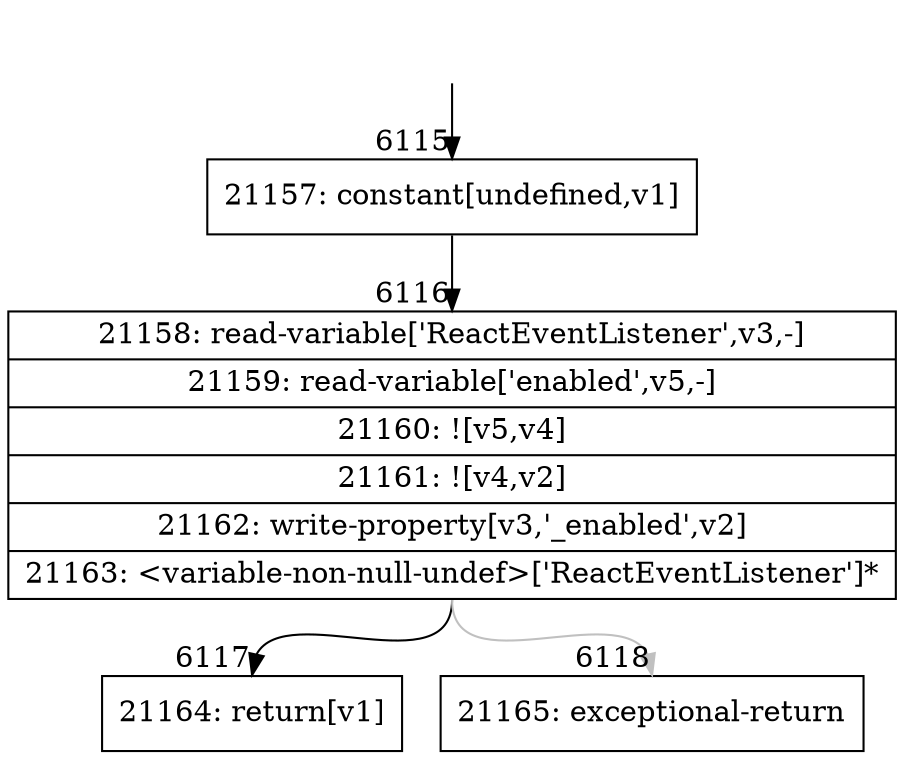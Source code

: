 digraph {
rankdir="TD"
BB_entry419[shape=none,label=""];
BB_entry419 -> BB6115 [tailport=s, headport=n, headlabel="    6115"]
BB6115 [shape=record label="{21157: constant[undefined,v1]}" ] 
BB6115 -> BB6116 [tailport=s, headport=n, headlabel="      6116"]
BB6116 [shape=record label="{21158: read-variable['ReactEventListener',v3,-]|21159: read-variable['enabled',v5,-]|21160: ![v5,v4]|21161: ![v4,v2]|21162: write-property[v3,'_enabled',v2]|21163: \<variable-non-null-undef\>['ReactEventListener']*}" ] 
BB6116 -> BB6117 [tailport=s, headport=n, headlabel="      6117"]
BB6116 -> BB6118 [tailport=s, headport=n, color=gray, headlabel="      6118"]
BB6117 [shape=record label="{21164: return[v1]}" ] 
BB6118 [shape=record label="{21165: exceptional-return}" ] 
//#$~ 10848
}
